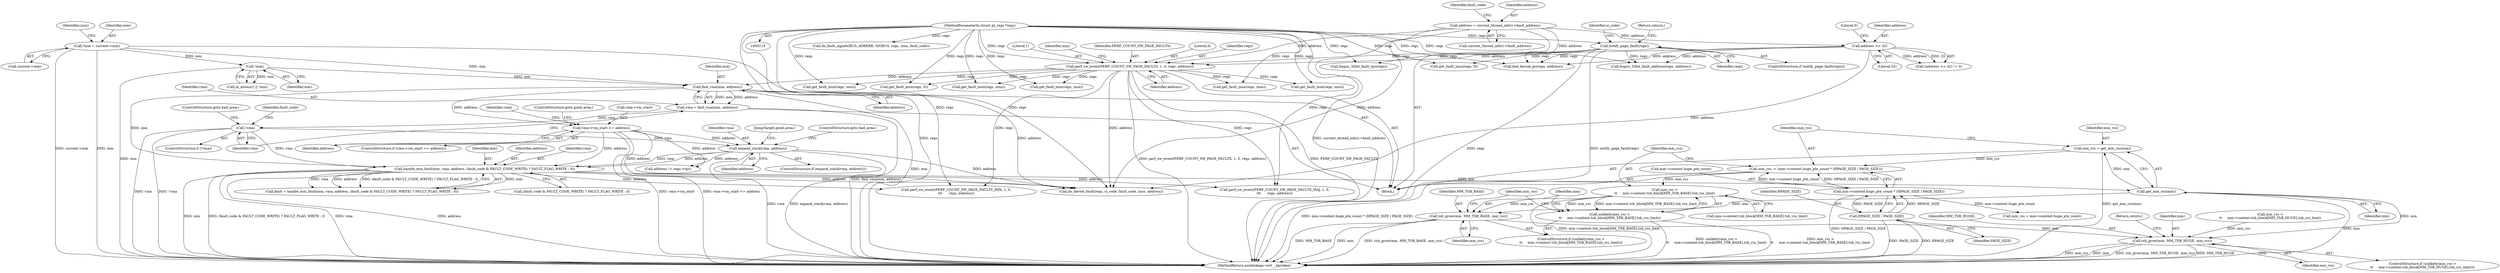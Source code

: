 digraph "0_linux_a8b0ca17b80e92faab46ee7179ba9e99ccb61233_44@array" {
"1000549" [label="(Call,mm_rss >\n\t\t     mm->context.tsb_block[MM_TSB_BASE].tsb_rss_limit)"];
"1000536" [label="(Call,mm_rss -= (mm->context.huge_pte_count * (HPAGE_SIZE / PAGE_SIZE)))"];
"1000538" [label="(Call,mm->context.huge_pte_count * (HPAGE_SIZE / PAGE_SIZE))"];
"1000544" [label="(Call,HPAGE_SIZE / PAGE_SIZE)"];
"1000532" [label="(Call,mm_rss = get_mm_rss(mm))"];
"1000534" [label="(Call,get_mm_rss(mm))"];
"1000472" [label="(Call,handle_mm_fault(mm, vma, address, (fault_code & FAULT_CODE_WRITE) ? FAULT_FLAG_WRITE : 0))"];
"1000279" [label="(Call,find_vma(mm, address))"];
"1000236" [label="(Call,!mm)"];
"1000119" [label="(Call,*mm = current->mm)"];
"1000239" [label="(Call,perf_sw_event(PERF_COUNT_SW_PAGE_FAULTS, 1, 0, regs, address))"];
"1000138" [label="(Call,notify_page_fault(regs))"];
"1000116" [label="(MethodParameterIn,struct pt_regs *regs)"];
"1000186" [label="(Call,address >> 32)"];
"1000144" [label="(Call,address = current_thread_info()->fault_address)"];
"1000283" [label="(Call,!vma)"];
"1000277" [label="(Call,vma = find_vma(mm, address))"];
"1000390" [label="(Call,expand_stack(vma, address))"];
"1000332" [label="(Call,vma->vm_start <= address)"];
"1000548" [label="(Call,unlikely(mm_rss >\n\t\t     mm->context.tsb_block[MM_TSB_BASE].tsb_rss_limit))"];
"1000560" [label="(Call,tsb_grow(mm, MM_TSB_BASE, mm_rss))"];
"1000584" [label="(Call,tsb_grow(mm, MM_TSB_HUGE, mm_rss))"];
"1000241" [label="(Literal,1)"];
"1000250" [label="(Identifier,mm)"];
"1000342" [label="(Identifier,vma)"];
"1000547" [label="(ControlStructure,if (unlikely(mm_rss >\n\t\t     mm->context.tsb_block[MM_TSB_BASE].tsb_rss_limit)))"];
"1000185" [label="(Call,(address >> 32) != 0)"];
"1000585" [label="(Identifier,mm)"];
"1000236" [label="(Call,!mm)"];
"1000470" [label="(Call,fault = handle_mm_fault(mm, vma, address, (fault_code & FAULT_CODE_WRITE) ? FAULT_FLAG_WRITE : 0))"];
"1000290" [label="(Identifier,fault_code)"];
"1000239" [label="(Call,perf_sw_event(PERF_COUNT_SW_PAGE_FAULTS, 1, 0, regs, address))"];
"1000539" [label="(Call,mm->context.huge_pte_count)"];
"1000633" [label="(Call,get_fault_insn(regs, 0))"];
"1000548" [label="(Call,unlikely(mm_rss >\n\t\t     mm->context.tsb_block[MM_TSB_BASE].tsb_rss_limit))"];
"1000144" [label="(Call,address = current_thread_info()->fault_address)"];
"1000472" [label="(Call,handle_mm_fault(mm, vma, address, (fault_code & FAULT_CODE_WRITE) ? FAULT_FLAG_WRITE : 0))"];
"1000601" [label="(Call,do_kernel_fault(regs, si_code, fault_code, insn, address))"];
"1000538" [label="(Call,mm->context.huge_pte_count * (HPAGE_SIZE / PAGE_SIZE))"];
"1000152" [label="(Identifier,fault_code)"];
"1000240" [label="(Identifier,PERF_COUNT_SW_PAGE_FAULTS)"];
"1000391" [label="(Identifier,vma)"];
"1000648" [label="(Call,do_fault_siginfo(BUS_ADRERR, SIGBUS, regs, insn, fault_code))"];
"1000234" [label="(Call,in_atomic() || !mm)"];
"1000189" [label="(Literal,0)"];
"1000521" [label="(Call,perf_sw_event(PERF_COUNT_SW_PAGE_FAULTS_MIN, 1, 0,\n\t\t\t      regs, address))"];
"1000138" [label="(Call,notify_page_fault(regs))"];
"1000187" [label="(Identifier,address)"];
"1000394" [label="(JumpTarget,good_area:)"];
"1000180" [label="(Call,bogus_32bit_fault_tpc(regs))"];
"1000307" [label="(Call,get_fault_insn(regs, 0))"];
"1000242" [label="(Literal,0)"];
"1000119" [label="(Call,*mm = current->mm)"];
"1000237" [label="(Identifier,mm)"];
"1000279" [label="(Call,find_vma(mm, address))"];
"1000573" [label="(Call,mm_rss >\n\t\t     mm->context.tsb_block[MM_TSB_HUGE].tsb_rss_limit)"];
"1000337" [label="(ControlStructure,goto good_area;)"];
"1000336" [label="(Identifier,address)"];
"1000243" [label="(Identifier,regs)"];
"1000146" [label="(Call,current_thread_info()->fault_address)"];
"1000565" [label="(Identifier,mm_rss)"];
"1000244" [label="(Identifier,address)"];
"1000611" [label="(Call,get_fault_insn(regs, insn))"];
"1000229" [label="(Call,bad_kernel_pc(regs, address))"];
"1000121" [label="(Call,current->mm)"];
"1000332" [label="(Call,vma->vm_start <= address)"];
"1000392" [label="(Identifier,address)"];
"1000145" [label="(Identifier,address)"];
"1000283" [label="(Call,!vma)"];
"1000142" [label="(Identifier,si_code)"];
"1000546" [label="(Identifier,PAGE_SIZE)"];
"1000476" [label="(Call,(fault_code & FAULT_CODE_WRITE) ? FAULT_FLAG_WRITE : 0)"];
"1000586" [label="(Identifier,MM_TSB_HUGE)"];
"1000127" [label="(Identifier,insn)"];
"1000534" [label="(Call,get_mm_rss(mm))"];
"1000564" [label="(Call,mm_rss = mm->context.huge_pte_count)"];
"1000587" [label="(Identifier,mm_rss)"];
"1000284" [label="(Identifier,vma)"];
"1000550" [label="(Identifier,mm_rss)"];
"1000561" [label="(Identifier,mm)"];
"1000584" [label="(Call,tsb_grow(mm, MM_TSB_HUGE, mm_rss))"];
"1000661" [label="(MethodReturn,asmlinkage void __kprobes)"];
"1000545" [label="(Identifier,HPAGE_SIZE)"];
"1000333" [label="(Call,vma->vm_start)"];
"1000268" [label="(Call,get_fault_insn(regs, insn))"];
"1000473" [label="(Identifier,mm)"];
"1000186" [label="(Call,address >> 32)"];
"1000191" [label="(Call,bogus_32bit_fault_address(regs, address))"];
"1000537" [label="(Identifier,mm_rss)"];
"1000475" [label="(Identifier,address)"];
"1000139" [label="(Identifier,regs)"];
"1000120" [label="(Identifier,mm)"];
"1000549" [label="(Call,mm_rss >\n\t\t     mm->context.tsb_block[MM_TSB_BASE].tsb_rss_limit)"];
"1000509" [label="(Call,perf_sw_event(PERF_COUNT_SW_PAGE_FAULTS_MAJ, 1, 0,\n\t\t\t      regs, address))"];
"1000277" [label="(Call,vma = find_vma(mm, address))"];
"1000563" [label="(Identifier,mm_rss)"];
"1000592" [label="(Call,get_fault_insn(regs, insn))"];
"1000281" [label="(Identifier,address)"];
"1000571" [label="(ControlStructure,if (unlikely(mm_rss >\n\t\t     mm->context.tsb_block[MM_TSB_HUGE].tsb_rss_limit)))"];
"1000280" [label="(Identifier,mm)"];
"1000640" [label="(Call,get_fault_insn(regs, insn))"];
"1000140" [label="(Return,return;)"];
"1000354" [label="(Call,get_fault_insn(regs, insn))"];
"1000535" [label="(Identifier,mm)"];
"1000560" [label="(Call,tsb_grow(mm, MM_TSB_BASE, mm_rss))"];
"1000411" [label="(Call,address != regs->tpc)"];
"1000533" [label="(Identifier,mm_rss)"];
"1000278" [label="(Identifier,vma)"];
"1000551" [label="(Call,mm->context.tsb_block[MM_TSB_BASE].tsb_rss_limit)"];
"1000474" [label="(Identifier,vma)"];
"1000562" [label="(Identifier,MM_TSB_BASE)"];
"1000188" [label="(Literal,32)"];
"1000532" [label="(Call,mm_rss = get_mm_rss(mm))"];
"1000282" [label="(ControlStructure,if (!vma))"];
"1000389" [label="(ControlStructure,if (expand_stack(vma, address)))"];
"1000331" [label="(ControlStructure,if (vma->vm_start <= address))"];
"1000390" [label="(Call,expand_stack(vma, address))"];
"1000393" [label="(ControlStructure,goto bad_area;)"];
"1000544" [label="(Call,HPAGE_SIZE / PAGE_SIZE)"];
"1000137" [label="(ControlStructure,if (notify_page_fault(regs)))"];
"1000536" [label="(Call,mm_rss -= (mm->context.huge_pte_count * (HPAGE_SIZE / PAGE_SIZE)))"];
"1000285" [label="(ControlStructure,goto bad_area;)"];
"1000588" [label="(Return,return;)"];
"1000116" [label="(MethodParameterIn,struct pt_regs *regs)"];
"1000117" [label="(Block,)"];
"1000549" -> "1000548"  [label="AST: "];
"1000549" -> "1000551"  [label="CFG: "];
"1000550" -> "1000549"  [label="AST: "];
"1000551" -> "1000549"  [label="AST: "];
"1000548" -> "1000549"  [label="CFG: "];
"1000549" -> "1000661"  [label="DDG: mm->context.tsb_block[MM_TSB_BASE].tsb_rss_limit"];
"1000549" -> "1000548"  [label="DDG: mm_rss"];
"1000549" -> "1000548"  [label="DDG: mm->context.tsb_block[MM_TSB_BASE].tsb_rss_limit"];
"1000536" -> "1000549"  [label="DDG: mm_rss"];
"1000549" -> "1000560"  [label="DDG: mm_rss"];
"1000536" -> "1000117"  [label="AST: "];
"1000536" -> "1000538"  [label="CFG: "];
"1000537" -> "1000536"  [label="AST: "];
"1000538" -> "1000536"  [label="AST: "];
"1000550" -> "1000536"  [label="CFG: "];
"1000536" -> "1000661"  [label="DDG: mm->context.huge_pte_count * (HPAGE_SIZE / PAGE_SIZE)"];
"1000538" -> "1000536"  [label="DDG: mm->context.huge_pte_count"];
"1000538" -> "1000536"  [label="DDG: HPAGE_SIZE / PAGE_SIZE"];
"1000532" -> "1000536"  [label="DDG: mm_rss"];
"1000538" -> "1000544"  [label="CFG: "];
"1000539" -> "1000538"  [label="AST: "];
"1000544" -> "1000538"  [label="AST: "];
"1000538" -> "1000661"  [label="DDG: HPAGE_SIZE / PAGE_SIZE"];
"1000544" -> "1000538"  [label="DDG: HPAGE_SIZE"];
"1000544" -> "1000538"  [label="DDG: PAGE_SIZE"];
"1000538" -> "1000564"  [label="DDG: mm->context.huge_pte_count"];
"1000544" -> "1000546"  [label="CFG: "];
"1000545" -> "1000544"  [label="AST: "];
"1000546" -> "1000544"  [label="AST: "];
"1000544" -> "1000661"  [label="DDG: PAGE_SIZE"];
"1000544" -> "1000661"  [label="DDG: HPAGE_SIZE"];
"1000532" -> "1000117"  [label="AST: "];
"1000532" -> "1000534"  [label="CFG: "];
"1000533" -> "1000532"  [label="AST: "];
"1000534" -> "1000532"  [label="AST: "];
"1000537" -> "1000532"  [label="CFG: "];
"1000532" -> "1000661"  [label="DDG: get_mm_rss(mm)"];
"1000534" -> "1000532"  [label="DDG: mm"];
"1000534" -> "1000535"  [label="CFG: "];
"1000535" -> "1000534"  [label="AST: "];
"1000534" -> "1000661"  [label="DDG: mm"];
"1000472" -> "1000534"  [label="DDG: mm"];
"1000534" -> "1000560"  [label="DDG: mm"];
"1000534" -> "1000584"  [label="DDG: mm"];
"1000472" -> "1000470"  [label="AST: "];
"1000472" -> "1000476"  [label="CFG: "];
"1000473" -> "1000472"  [label="AST: "];
"1000474" -> "1000472"  [label="AST: "];
"1000475" -> "1000472"  [label="AST: "];
"1000476" -> "1000472"  [label="AST: "];
"1000470" -> "1000472"  [label="CFG: "];
"1000472" -> "1000661"  [label="DDG: (fault_code & FAULT_CODE_WRITE) ? FAULT_FLAG_WRITE : 0"];
"1000472" -> "1000661"  [label="DDG: vma"];
"1000472" -> "1000661"  [label="DDG: address"];
"1000472" -> "1000661"  [label="DDG: mm"];
"1000472" -> "1000470"  [label="DDG: mm"];
"1000472" -> "1000470"  [label="DDG: vma"];
"1000472" -> "1000470"  [label="DDG: address"];
"1000472" -> "1000470"  [label="DDG: (fault_code & FAULT_CODE_WRITE) ? FAULT_FLAG_WRITE : 0"];
"1000279" -> "1000472"  [label="DDG: mm"];
"1000283" -> "1000472"  [label="DDG: vma"];
"1000390" -> "1000472"  [label="DDG: vma"];
"1000390" -> "1000472"  [label="DDG: address"];
"1000332" -> "1000472"  [label="DDG: address"];
"1000472" -> "1000509"  [label="DDG: address"];
"1000472" -> "1000521"  [label="DDG: address"];
"1000472" -> "1000601"  [label="DDG: address"];
"1000279" -> "1000277"  [label="AST: "];
"1000279" -> "1000281"  [label="CFG: "];
"1000280" -> "1000279"  [label="AST: "];
"1000281" -> "1000279"  [label="AST: "];
"1000277" -> "1000279"  [label="CFG: "];
"1000279" -> "1000661"  [label="DDG: mm"];
"1000279" -> "1000277"  [label="DDG: mm"];
"1000279" -> "1000277"  [label="DDG: address"];
"1000236" -> "1000279"  [label="DDG: mm"];
"1000119" -> "1000279"  [label="DDG: mm"];
"1000239" -> "1000279"  [label="DDG: address"];
"1000279" -> "1000332"  [label="DDG: address"];
"1000279" -> "1000601"  [label="DDG: address"];
"1000236" -> "1000234"  [label="AST: "];
"1000236" -> "1000237"  [label="CFG: "];
"1000237" -> "1000236"  [label="AST: "];
"1000234" -> "1000236"  [label="CFG: "];
"1000236" -> "1000661"  [label="DDG: mm"];
"1000236" -> "1000234"  [label="DDG: mm"];
"1000119" -> "1000236"  [label="DDG: mm"];
"1000119" -> "1000117"  [label="AST: "];
"1000119" -> "1000121"  [label="CFG: "];
"1000120" -> "1000119"  [label="AST: "];
"1000121" -> "1000119"  [label="AST: "];
"1000127" -> "1000119"  [label="CFG: "];
"1000119" -> "1000661"  [label="DDG: current->mm"];
"1000119" -> "1000661"  [label="DDG: mm"];
"1000239" -> "1000117"  [label="AST: "];
"1000239" -> "1000244"  [label="CFG: "];
"1000240" -> "1000239"  [label="AST: "];
"1000241" -> "1000239"  [label="AST: "];
"1000242" -> "1000239"  [label="AST: "];
"1000243" -> "1000239"  [label="AST: "];
"1000244" -> "1000239"  [label="AST: "];
"1000250" -> "1000239"  [label="CFG: "];
"1000239" -> "1000661"  [label="DDG: perf_sw_event(PERF_COUNT_SW_PAGE_FAULTS, 1, 0, regs, address)"];
"1000239" -> "1000661"  [label="DDG: PERF_COUNT_SW_PAGE_FAULTS"];
"1000138" -> "1000239"  [label="DDG: regs"];
"1000116" -> "1000239"  [label="DDG: regs"];
"1000186" -> "1000239"  [label="DDG: address"];
"1000144" -> "1000239"  [label="DDG: address"];
"1000239" -> "1000268"  [label="DDG: regs"];
"1000239" -> "1000307"  [label="DDG: regs"];
"1000239" -> "1000354"  [label="DDG: regs"];
"1000239" -> "1000509"  [label="DDG: regs"];
"1000239" -> "1000521"  [label="DDG: regs"];
"1000239" -> "1000592"  [label="DDG: regs"];
"1000239" -> "1000601"  [label="DDG: address"];
"1000239" -> "1000611"  [label="DDG: regs"];
"1000239" -> "1000640"  [label="DDG: regs"];
"1000138" -> "1000137"  [label="AST: "];
"1000138" -> "1000139"  [label="CFG: "];
"1000139" -> "1000138"  [label="AST: "];
"1000140" -> "1000138"  [label="CFG: "];
"1000142" -> "1000138"  [label="CFG: "];
"1000138" -> "1000661"  [label="DDG: regs"];
"1000138" -> "1000661"  [label="DDG: notify_page_fault(regs)"];
"1000116" -> "1000138"  [label="DDG: regs"];
"1000138" -> "1000180"  [label="DDG: regs"];
"1000138" -> "1000191"  [label="DDG: regs"];
"1000138" -> "1000229"  [label="DDG: regs"];
"1000138" -> "1000633"  [label="DDG: regs"];
"1000116" -> "1000115"  [label="AST: "];
"1000116" -> "1000661"  [label="DDG: regs"];
"1000116" -> "1000180"  [label="DDG: regs"];
"1000116" -> "1000191"  [label="DDG: regs"];
"1000116" -> "1000229"  [label="DDG: regs"];
"1000116" -> "1000268"  [label="DDG: regs"];
"1000116" -> "1000307"  [label="DDG: regs"];
"1000116" -> "1000354"  [label="DDG: regs"];
"1000116" -> "1000509"  [label="DDG: regs"];
"1000116" -> "1000521"  [label="DDG: regs"];
"1000116" -> "1000592"  [label="DDG: regs"];
"1000116" -> "1000601"  [label="DDG: regs"];
"1000116" -> "1000611"  [label="DDG: regs"];
"1000116" -> "1000633"  [label="DDG: regs"];
"1000116" -> "1000640"  [label="DDG: regs"];
"1000116" -> "1000648"  [label="DDG: regs"];
"1000186" -> "1000185"  [label="AST: "];
"1000186" -> "1000188"  [label="CFG: "];
"1000187" -> "1000186"  [label="AST: "];
"1000188" -> "1000186"  [label="AST: "];
"1000189" -> "1000186"  [label="CFG: "];
"1000186" -> "1000185"  [label="DDG: address"];
"1000186" -> "1000185"  [label="DDG: 32"];
"1000144" -> "1000186"  [label="DDG: address"];
"1000186" -> "1000191"  [label="DDG: address"];
"1000186" -> "1000229"  [label="DDG: address"];
"1000186" -> "1000601"  [label="DDG: address"];
"1000144" -> "1000117"  [label="AST: "];
"1000144" -> "1000146"  [label="CFG: "];
"1000145" -> "1000144"  [label="AST: "];
"1000146" -> "1000144"  [label="AST: "];
"1000152" -> "1000144"  [label="CFG: "];
"1000144" -> "1000661"  [label="DDG: current_thread_info()->fault_address"];
"1000144" -> "1000229"  [label="DDG: address"];
"1000144" -> "1000601"  [label="DDG: address"];
"1000283" -> "1000282"  [label="AST: "];
"1000283" -> "1000284"  [label="CFG: "];
"1000284" -> "1000283"  [label="AST: "];
"1000285" -> "1000283"  [label="CFG: "];
"1000290" -> "1000283"  [label="CFG: "];
"1000283" -> "1000661"  [label="DDG: vma"];
"1000283" -> "1000661"  [label="DDG: !vma"];
"1000277" -> "1000283"  [label="DDG: vma"];
"1000283" -> "1000390"  [label="DDG: vma"];
"1000277" -> "1000117"  [label="AST: "];
"1000278" -> "1000277"  [label="AST: "];
"1000284" -> "1000277"  [label="CFG: "];
"1000277" -> "1000661"  [label="DDG: find_vma(mm, address)"];
"1000390" -> "1000389"  [label="AST: "];
"1000390" -> "1000392"  [label="CFG: "];
"1000391" -> "1000390"  [label="AST: "];
"1000392" -> "1000390"  [label="AST: "];
"1000393" -> "1000390"  [label="CFG: "];
"1000394" -> "1000390"  [label="CFG: "];
"1000390" -> "1000661"  [label="DDG: expand_stack(vma, address)"];
"1000390" -> "1000661"  [label="DDG: vma"];
"1000332" -> "1000390"  [label="DDG: address"];
"1000390" -> "1000411"  [label="DDG: address"];
"1000390" -> "1000601"  [label="DDG: address"];
"1000332" -> "1000331"  [label="AST: "];
"1000332" -> "1000336"  [label="CFG: "];
"1000333" -> "1000332"  [label="AST: "];
"1000336" -> "1000332"  [label="AST: "];
"1000337" -> "1000332"  [label="CFG: "];
"1000342" -> "1000332"  [label="CFG: "];
"1000332" -> "1000661"  [label="DDG: vma->vm_start"];
"1000332" -> "1000661"  [label="DDG: vma->vm_start <= address"];
"1000332" -> "1000411"  [label="DDG: address"];
"1000332" -> "1000601"  [label="DDG: address"];
"1000548" -> "1000547"  [label="AST: "];
"1000561" -> "1000548"  [label="CFG: "];
"1000565" -> "1000548"  [label="CFG: "];
"1000548" -> "1000661"  [label="DDG: unlikely(mm_rss >\n\t\t     mm->context.tsb_block[MM_TSB_BASE].tsb_rss_limit)"];
"1000548" -> "1000661"  [label="DDG: mm_rss >\n\t\t     mm->context.tsb_block[MM_TSB_BASE].tsb_rss_limit"];
"1000560" -> "1000547"  [label="AST: "];
"1000560" -> "1000563"  [label="CFG: "];
"1000561" -> "1000560"  [label="AST: "];
"1000562" -> "1000560"  [label="AST: "];
"1000563" -> "1000560"  [label="AST: "];
"1000565" -> "1000560"  [label="CFG: "];
"1000560" -> "1000661"  [label="DDG: tsb_grow(mm, MM_TSB_BASE, mm_rss)"];
"1000560" -> "1000661"  [label="DDG: MM_TSB_BASE"];
"1000560" -> "1000661"  [label="DDG: mm"];
"1000560" -> "1000584"  [label="DDG: mm"];
"1000584" -> "1000571"  [label="AST: "];
"1000584" -> "1000587"  [label="CFG: "];
"1000585" -> "1000584"  [label="AST: "];
"1000586" -> "1000584"  [label="AST: "];
"1000587" -> "1000584"  [label="AST: "];
"1000588" -> "1000584"  [label="CFG: "];
"1000584" -> "1000661"  [label="DDG: tsb_grow(mm, MM_TSB_HUGE, mm_rss)"];
"1000584" -> "1000661"  [label="DDG: MM_TSB_HUGE"];
"1000584" -> "1000661"  [label="DDG: mm_rss"];
"1000584" -> "1000661"  [label="DDG: mm"];
"1000573" -> "1000584"  [label="DDG: mm_rss"];
}
